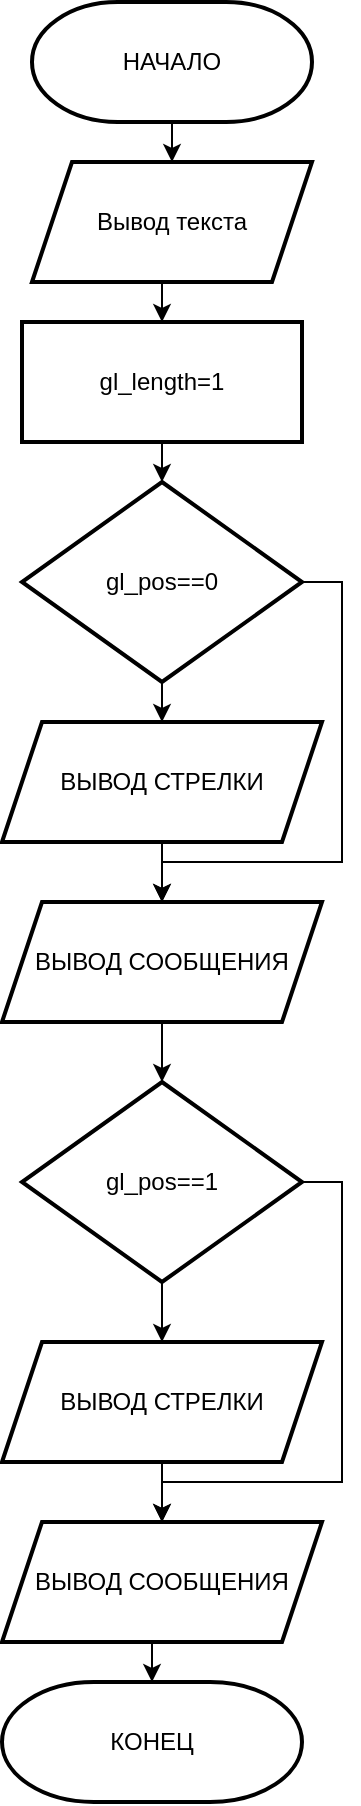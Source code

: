 <mxfile version="20.6.0" type="github">
  <diagram id="C5RBs43oDa-KdzZeNtuy" name="Page-1">
    <mxGraphModel dx="1616" dy="940" grid="1" gridSize="10" guides="1" tooltips="1" connect="1" arrows="1" fold="1" page="1" pageScale="1" pageWidth="827" pageHeight="1169" math="0" shadow="0">
      <root>
        <mxCell id="WIyWlLk6GJQsqaUBKTNV-0" />
        <mxCell id="WIyWlLk6GJQsqaUBKTNV-1" parent="WIyWlLk6GJQsqaUBKTNV-0" />
        <mxCell id="uAXijpVdpU1VJ2jNTsA1-22" value="" style="edgeStyle=orthogonalEdgeStyle;rounded=0;orthogonalLoop=1;jettySize=auto;html=1;" edge="1" parent="WIyWlLk6GJQsqaUBKTNV-1" source="uAXijpVdpU1VJ2jNTsA1-0" target="uAXijpVdpU1VJ2jNTsA1-21">
          <mxGeometry relative="1" as="geometry" />
        </mxCell>
        <mxCell id="uAXijpVdpU1VJ2jNTsA1-0" value="НАЧАЛО" style="strokeWidth=2;html=1;shape=mxgraph.flowchart.terminator;whiteSpace=wrap;" vertex="1" parent="WIyWlLk6GJQsqaUBKTNV-1">
          <mxGeometry x="70" y="80" width="140" height="60" as="geometry" />
        </mxCell>
        <mxCell id="uAXijpVdpU1VJ2jNTsA1-4" value="" style="edgeStyle=orthogonalEdgeStyle;rounded=0;orthogonalLoop=1;jettySize=auto;html=1;" edge="1" parent="WIyWlLk6GJQsqaUBKTNV-1" source="uAXijpVdpU1VJ2jNTsA1-1" target="uAXijpVdpU1VJ2jNTsA1-3">
          <mxGeometry relative="1" as="geometry" />
        </mxCell>
        <mxCell id="uAXijpVdpU1VJ2jNTsA1-1" value="gl_length=1" style="whiteSpace=wrap;html=1;strokeWidth=2;" vertex="1" parent="WIyWlLk6GJQsqaUBKTNV-1">
          <mxGeometry x="65" y="240" width="140" height="60" as="geometry" />
        </mxCell>
        <mxCell id="uAXijpVdpU1VJ2jNTsA1-6" value="" style="edgeStyle=orthogonalEdgeStyle;rounded=0;orthogonalLoop=1;jettySize=auto;html=1;" edge="1" parent="WIyWlLk6GJQsqaUBKTNV-1" target="uAXijpVdpU1VJ2jNTsA1-5">
          <mxGeometry relative="1" as="geometry">
            <mxPoint x="135" y="540" as="sourcePoint" />
          </mxGeometry>
        </mxCell>
        <mxCell id="uAXijpVdpU1VJ2jNTsA1-10" value="" style="edgeStyle=orthogonalEdgeStyle;rounded=0;orthogonalLoop=1;jettySize=auto;html=1;" edge="1" parent="WIyWlLk6GJQsqaUBKTNV-1" source="uAXijpVdpU1VJ2jNTsA1-3" target="uAXijpVdpU1VJ2jNTsA1-9">
          <mxGeometry relative="1" as="geometry" />
        </mxCell>
        <mxCell id="uAXijpVdpU1VJ2jNTsA1-18" style="edgeStyle=orthogonalEdgeStyle;rounded=0;orthogonalLoop=1;jettySize=auto;html=1;exitX=1;exitY=0.5;exitDx=0;exitDy=0;exitPerimeter=0;entryX=0.5;entryY=0;entryDx=0;entryDy=0;" edge="1" parent="WIyWlLk6GJQsqaUBKTNV-1" source="uAXijpVdpU1VJ2jNTsA1-3" target="uAXijpVdpU1VJ2jNTsA1-5">
          <mxGeometry relative="1" as="geometry">
            <Array as="points">
              <mxPoint x="225" y="370" />
              <mxPoint x="225" y="510" />
              <mxPoint x="135" y="510" />
            </Array>
          </mxGeometry>
        </mxCell>
        <mxCell id="uAXijpVdpU1VJ2jNTsA1-3" value="gl_pos==0" style="strokeWidth=2;html=1;shape=mxgraph.flowchart.decision;whiteSpace=wrap;" vertex="1" parent="WIyWlLk6GJQsqaUBKTNV-1">
          <mxGeometry x="65" y="320" width="140" height="100" as="geometry" />
        </mxCell>
        <mxCell id="uAXijpVdpU1VJ2jNTsA1-8" style="edgeStyle=orthogonalEdgeStyle;rounded=0;orthogonalLoop=1;jettySize=auto;html=1;exitX=0.5;exitY=1;exitDx=0;exitDy=0;entryX=0.5;entryY=0;entryDx=0;entryDy=0;entryPerimeter=0;" edge="1" parent="WIyWlLk6GJQsqaUBKTNV-1" source="uAXijpVdpU1VJ2jNTsA1-5" target="uAXijpVdpU1VJ2jNTsA1-7">
          <mxGeometry relative="1" as="geometry" />
        </mxCell>
        <mxCell id="uAXijpVdpU1VJ2jNTsA1-5" value="ВЫВОД СООБЩЕНИЯ" style="shape=parallelogram;perimeter=parallelogramPerimeter;whiteSpace=wrap;html=1;fixedSize=1;strokeWidth=2;" vertex="1" parent="WIyWlLk6GJQsqaUBKTNV-1">
          <mxGeometry x="55" y="530" width="160" height="60" as="geometry" />
        </mxCell>
        <mxCell id="uAXijpVdpU1VJ2jNTsA1-13" value="" style="edgeStyle=orthogonalEdgeStyle;rounded=0;orthogonalLoop=1;jettySize=auto;html=1;" edge="1" parent="WIyWlLk6GJQsqaUBKTNV-1" source="uAXijpVdpU1VJ2jNTsA1-7" target="uAXijpVdpU1VJ2jNTsA1-12">
          <mxGeometry relative="1" as="geometry" />
        </mxCell>
        <mxCell id="uAXijpVdpU1VJ2jNTsA1-20" style="edgeStyle=orthogonalEdgeStyle;rounded=0;orthogonalLoop=1;jettySize=auto;html=1;exitX=1;exitY=0.5;exitDx=0;exitDy=0;exitPerimeter=0;entryX=0.5;entryY=0;entryDx=0;entryDy=0;" edge="1" parent="WIyWlLk6GJQsqaUBKTNV-1" source="uAXijpVdpU1VJ2jNTsA1-7" target="uAXijpVdpU1VJ2jNTsA1-14">
          <mxGeometry relative="1" as="geometry">
            <mxPoint x="135" y="790" as="targetPoint" />
            <Array as="points">
              <mxPoint x="225" y="670" />
              <mxPoint x="225" y="820" />
              <mxPoint x="135" y="820" />
            </Array>
          </mxGeometry>
        </mxCell>
        <mxCell id="uAXijpVdpU1VJ2jNTsA1-7" value="gl_pos==1" style="strokeWidth=2;html=1;shape=mxgraph.flowchart.decision;whiteSpace=wrap;" vertex="1" parent="WIyWlLk6GJQsqaUBKTNV-1">
          <mxGeometry x="65" y="620" width="140" height="100" as="geometry" />
        </mxCell>
        <mxCell id="uAXijpVdpU1VJ2jNTsA1-11" value="" style="edgeStyle=orthogonalEdgeStyle;rounded=0;orthogonalLoop=1;jettySize=auto;html=1;" edge="1" parent="WIyWlLk6GJQsqaUBKTNV-1" source="uAXijpVdpU1VJ2jNTsA1-9" target="uAXijpVdpU1VJ2jNTsA1-5">
          <mxGeometry relative="1" as="geometry" />
        </mxCell>
        <mxCell id="uAXijpVdpU1VJ2jNTsA1-9" value="ВЫВОД СТРЕЛКИ" style="shape=parallelogram;perimeter=parallelogramPerimeter;whiteSpace=wrap;html=1;fixedSize=1;strokeWidth=2;" vertex="1" parent="WIyWlLk6GJQsqaUBKTNV-1">
          <mxGeometry x="55" y="440" width="160" height="60" as="geometry" />
        </mxCell>
        <mxCell id="uAXijpVdpU1VJ2jNTsA1-15" value="" style="edgeStyle=orthogonalEdgeStyle;rounded=0;orthogonalLoop=1;jettySize=auto;html=1;" edge="1" parent="WIyWlLk6GJQsqaUBKTNV-1" source="uAXijpVdpU1VJ2jNTsA1-12" target="uAXijpVdpU1VJ2jNTsA1-14">
          <mxGeometry relative="1" as="geometry" />
        </mxCell>
        <mxCell id="uAXijpVdpU1VJ2jNTsA1-12" value="ВЫВОД СТРЕЛКИ" style="shape=parallelogram;perimeter=parallelogramPerimeter;whiteSpace=wrap;html=1;fixedSize=1;strokeWidth=2;" vertex="1" parent="WIyWlLk6GJQsqaUBKTNV-1">
          <mxGeometry x="55" y="750" width="160" height="60" as="geometry" />
        </mxCell>
        <mxCell id="uAXijpVdpU1VJ2jNTsA1-17" style="edgeStyle=orthogonalEdgeStyle;rounded=0;orthogonalLoop=1;jettySize=auto;html=1;exitX=0.5;exitY=1;exitDx=0;exitDy=0;entryX=0.5;entryY=0;entryDx=0;entryDy=0;entryPerimeter=0;" edge="1" parent="WIyWlLk6GJQsqaUBKTNV-1" source="uAXijpVdpU1VJ2jNTsA1-14" target="uAXijpVdpU1VJ2jNTsA1-16">
          <mxGeometry relative="1" as="geometry" />
        </mxCell>
        <mxCell id="uAXijpVdpU1VJ2jNTsA1-14" value="ВЫВОД СООБЩЕНИЯ" style="shape=parallelogram;perimeter=parallelogramPerimeter;whiteSpace=wrap;html=1;fixedSize=1;strokeWidth=2;" vertex="1" parent="WIyWlLk6GJQsqaUBKTNV-1">
          <mxGeometry x="55" y="840" width="160" height="60" as="geometry" />
        </mxCell>
        <mxCell id="uAXijpVdpU1VJ2jNTsA1-16" value="КОНЕЦ" style="strokeWidth=2;html=1;shape=mxgraph.flowchart.terminator;whiteSpace=wrap;" vertex="1" parent="WIyWlLk6GJQsqaUBKTNV-1">
          <mxGeometry x="55" y="920" width="150" height="60" as="geometry" />
        </mxCell>
        <mxCell id="uAXijpVdpU1VJ2jNTsA1-23" style="edgeStyle=orthogonalEdgeStyle;rounded=0;orthogonalLoop=1;jettySize=auto;html=1;exitX=0.5;exitY=1;exitDx=0;exitDy=0;entryX=0.5;entryY=0;entryDx=0;entryDy=0;" edge="1" parent="WIyWlLk6GJQsqaUBKTNV-1" source="uAXijpVdpU1VJ2jNTsA1-21" target="uAXijpVdpU1VJ2jNTsA1-1">
          <mxGeometry relative="1" as="geometry" />
        </mxCell>
        <mxCell id="uAXijpVdpU1VJ2jNTsA1-21" value="Вывод текста" style="shape=parallelogram;perimeter=parallelogramPerimeter;whiteSpace=wrap;html=1;fixedSize=1;strokeWidth=2;" vertex="1" parent="WIyWlLk6GJQsqaUBKTNV-1">
          <mxGeometry x="70" y="160" width="140" height="60" as="geometry" />
        </mxCell>
      </root>
    </mxGraphModel>
  </diagram>
</mxfile>
